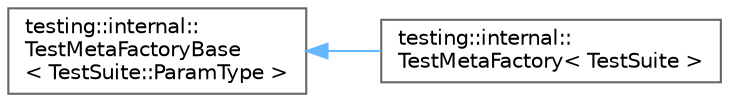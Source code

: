 digraph "Graphical Class Hierarchy"
{
 // LATEX_PDF_SIZE
  bgcolor="transparent";
  edge [fontname=Helvetica,fontsize=10,labelfontname=Helvetica,labelfontsize=10];
  node [fontname=Helvetica,fontsize=10,shape=box,height=0.2,width=0.4];
  rankdir="LR";
  Node0 [id="Node000000",label="testing::internal::\lTestMetaFactoryBase\l\< TestSuite::ParamType \>",height=0.2,width=0.4,color="grey40", fillcolor="white", style="filled",URL="$classtesting_1_1internal_1_1TestMetaFactoryBase.html",tooltip=" "];
  Node0 -> Node1 [id="edge491_Node000000_Node000001",dir="back",color="steelblue1",style="solid",tooltip=" "];
  Node1 [id="Node000001",label="testing::internal::\lTestMetaFactory\< TestSuite \>",height=0.2,width=0.4,color="grey40", fillcolor="white", style="filled",URL="$classtesting_1_1internal_1_1TestMetaFactory.html",tooltip=" "];
}
